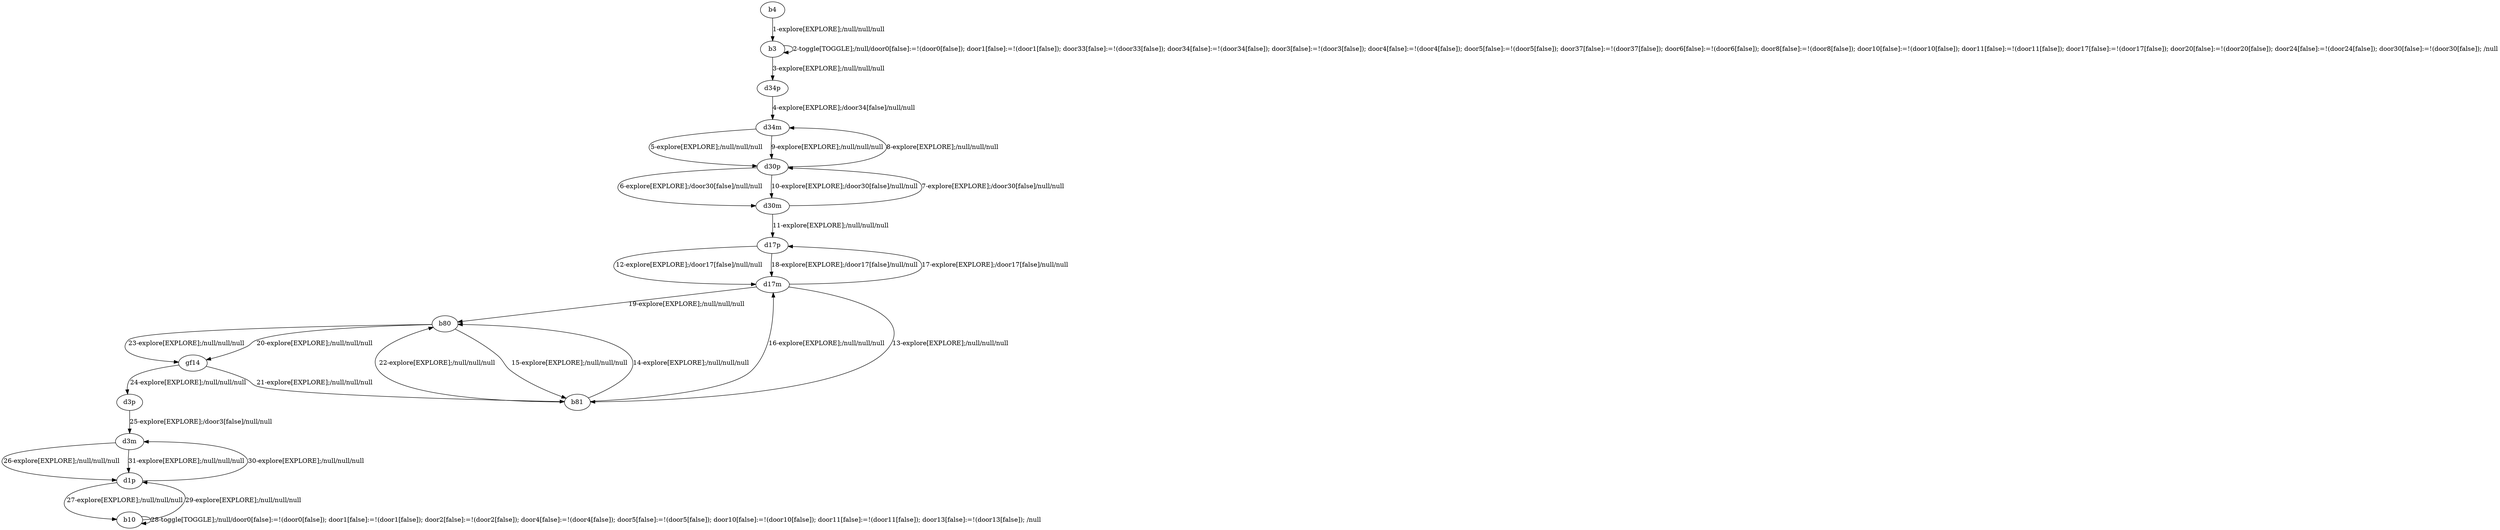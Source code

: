 # Total number of goals covered by this test: 1
# d1p --> d3m

digraph g {
"b4" -> "b3" [label = "1-explore[EXPLORE];/null/null/null"];
"b3" -> "b3" [label = "2-toggle[TOGGLE];/null/door0[false]:=!(door0[false]); door1[false]:=!(door1[false]); door33[false]:=!(door33[false]); door34[false]:=!(door34[false]); door3[false]:=!(door3[false]); door4[false]:=!(door4[false]); door5[false]:=!(door5[false]); door37[false]:=!(door37[false]); door6[false]:=!(door6[false]); door8[false]:=!(door8[false]); door10[false]:=!(door10[false]); door11[false]:=!(door11[false]); door17[false]:=!(door17[false]); door20[false]:=!(door20[false]); door24[false]:=!(door24[false]); door30[false]:=!(door30[false]); /null"];
"b3" -> "d34p" [label = "3-explore[EXPLORE];/null/null/null"];
"d34p" -> "d34m" [label = "4-explore[EXPLORE];/door34[false]/null/null"];
"d34m" -> "d30p" [label = "5-explore[EXPLORE];/null/null/null"];
"d30p" -> "d30m" [label = "6-explore[EXPLORE];/door30[false]/null/null"];
"d30m" -> "d30p" [label = "7-explore[EXPLORE];/door30[false]/null/null"];
"d30p" -> "d34m" [label = "8-explore[EXPLORE];/null/null/null"];
"d34m" -> "d30p" [label = "9-explore[EXPLORE];/null/null/null"];
"d30p" -> "d30m" [label = "10-explore[EXPLORE];/door30[false]/null/null"];
"d30m" -> "d17p" [label = "11-explore[EXPLORE];/null/null/null"];
"d17p" -> "d17m" [label = "12-explore[EXPLORE];/door17[false]/null/null"];
"d17m" -> "b81" [label = "13-explore[EXPLORE];/null/null/null"];
"b81" -> "b80" [label = "14-explore[EXPLORE];/null/null/null"];
"b80" -> "b81" [label = "15-explore[EXPLORE];/null/null/null"];
"b81" -> "d17m" [label = "16-explore[EXPLORE];/null/null/null"];
"d17m" -> "d17p" [label = "17-explore[EXPLORE];/door17[false]/null/null"];
"d17p" -> "d17m" [label = "18-explore[EXPLORE];/door17[false]/null/null"];
"d17m" -> "b80" [label = "19-explore[EXPLORE];/null/null/null"];
"b80" -> "gf14" [label = "20-explore[EXPLORE];/null/null/null"];
"gf14" -> "b81" [label = "21-explore[EXPLORE];/null/null/null"];
"b81" -> "b80" [label = "22-explore[EXPLORE];/null/null/null"];
"b80" -> "gf14" [label = "23-explore[EXPLORE];/null/null/null"];
"gf14" -> "d3p" [label = "24-explore[EXPLORE];/null/null/null"];
"d3p" -> "d3m" [label = "25-explore[EXPLORE];/door3[false]/null/null"];
"d3m" -> "d1p" [label = "26-explore[EXPLORE];/null/null/null"];
"d1p" -> "b10" [label = "27-explore[EXPLORE];/null/null/null"];
"b10" -> "b10" [label = "28-toggle[TOGGLE];/null/door0[false]:=!(door0[false]); door1[false]:=!(door1[false]); door2[false]:=!(door2[false]); door4[false]:=!(door4[false]); door5[false]:=!(door5[false]); door10[false]:=!(door10[false]); door11[false]:=!(door11[false]); door13[false]:=!(door13[false]); /null"];
"b10" -> "d1p" [label = "29-explore[EXPLORE];/null/null/null"];
"d1p" -> "d3m" [label = "30-explore[EXPLORE];/null/null/null"];
"d3m" -> "d1p" [label = "31-explore[EXPLORE];/null/null/null"];
}